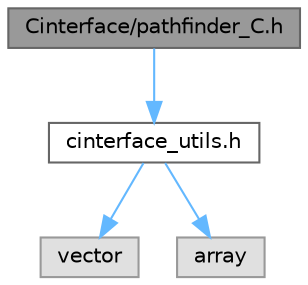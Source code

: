 digraph "Cinterface/pathfinder_C.h"
{
 // LATEX_PDF_SIZE
  bgcolor="transparent";
  edge [fontname=Helvetica,fontsize=10,labelfontname=Helvetica,labelfontsize=10];
  node [fontname=Helvetica,fontsize=10,shape=box,height=0.2,width=0.4];
  Node1 [label="Cinterface/pathfinder_C.h",height=0.2,width=0.4,color="gray40", fillcolor="grey60", style="filled", fontcolor="black",tooltip="Header file for C Interface pathfinding functionality."];
  Node1 -> Node2 [color="steelblue1",style="solid"];
  Node2 [label="cinterface_utils.h",height=0.2,width=0.4,color="grey40", fillcolor="white", style="filled",URL="$a00413.html",tooltip=" "];
  Node2 -> Node3 [color="steelblue1",style="solid"];
  Node3 [label="vector",height=0.2,width=0.4,color="grey60", fillcolor="#E0E0E0", style="filled",tooltip=" "];
  Node2 -> Node4 [color="steelblue1",style="solid"];
  Node4 [label="array",height=0.2,width=0.4,color="grey60", fillcolor="#E0E0E0", style="filled",tooltip=" "];
}
